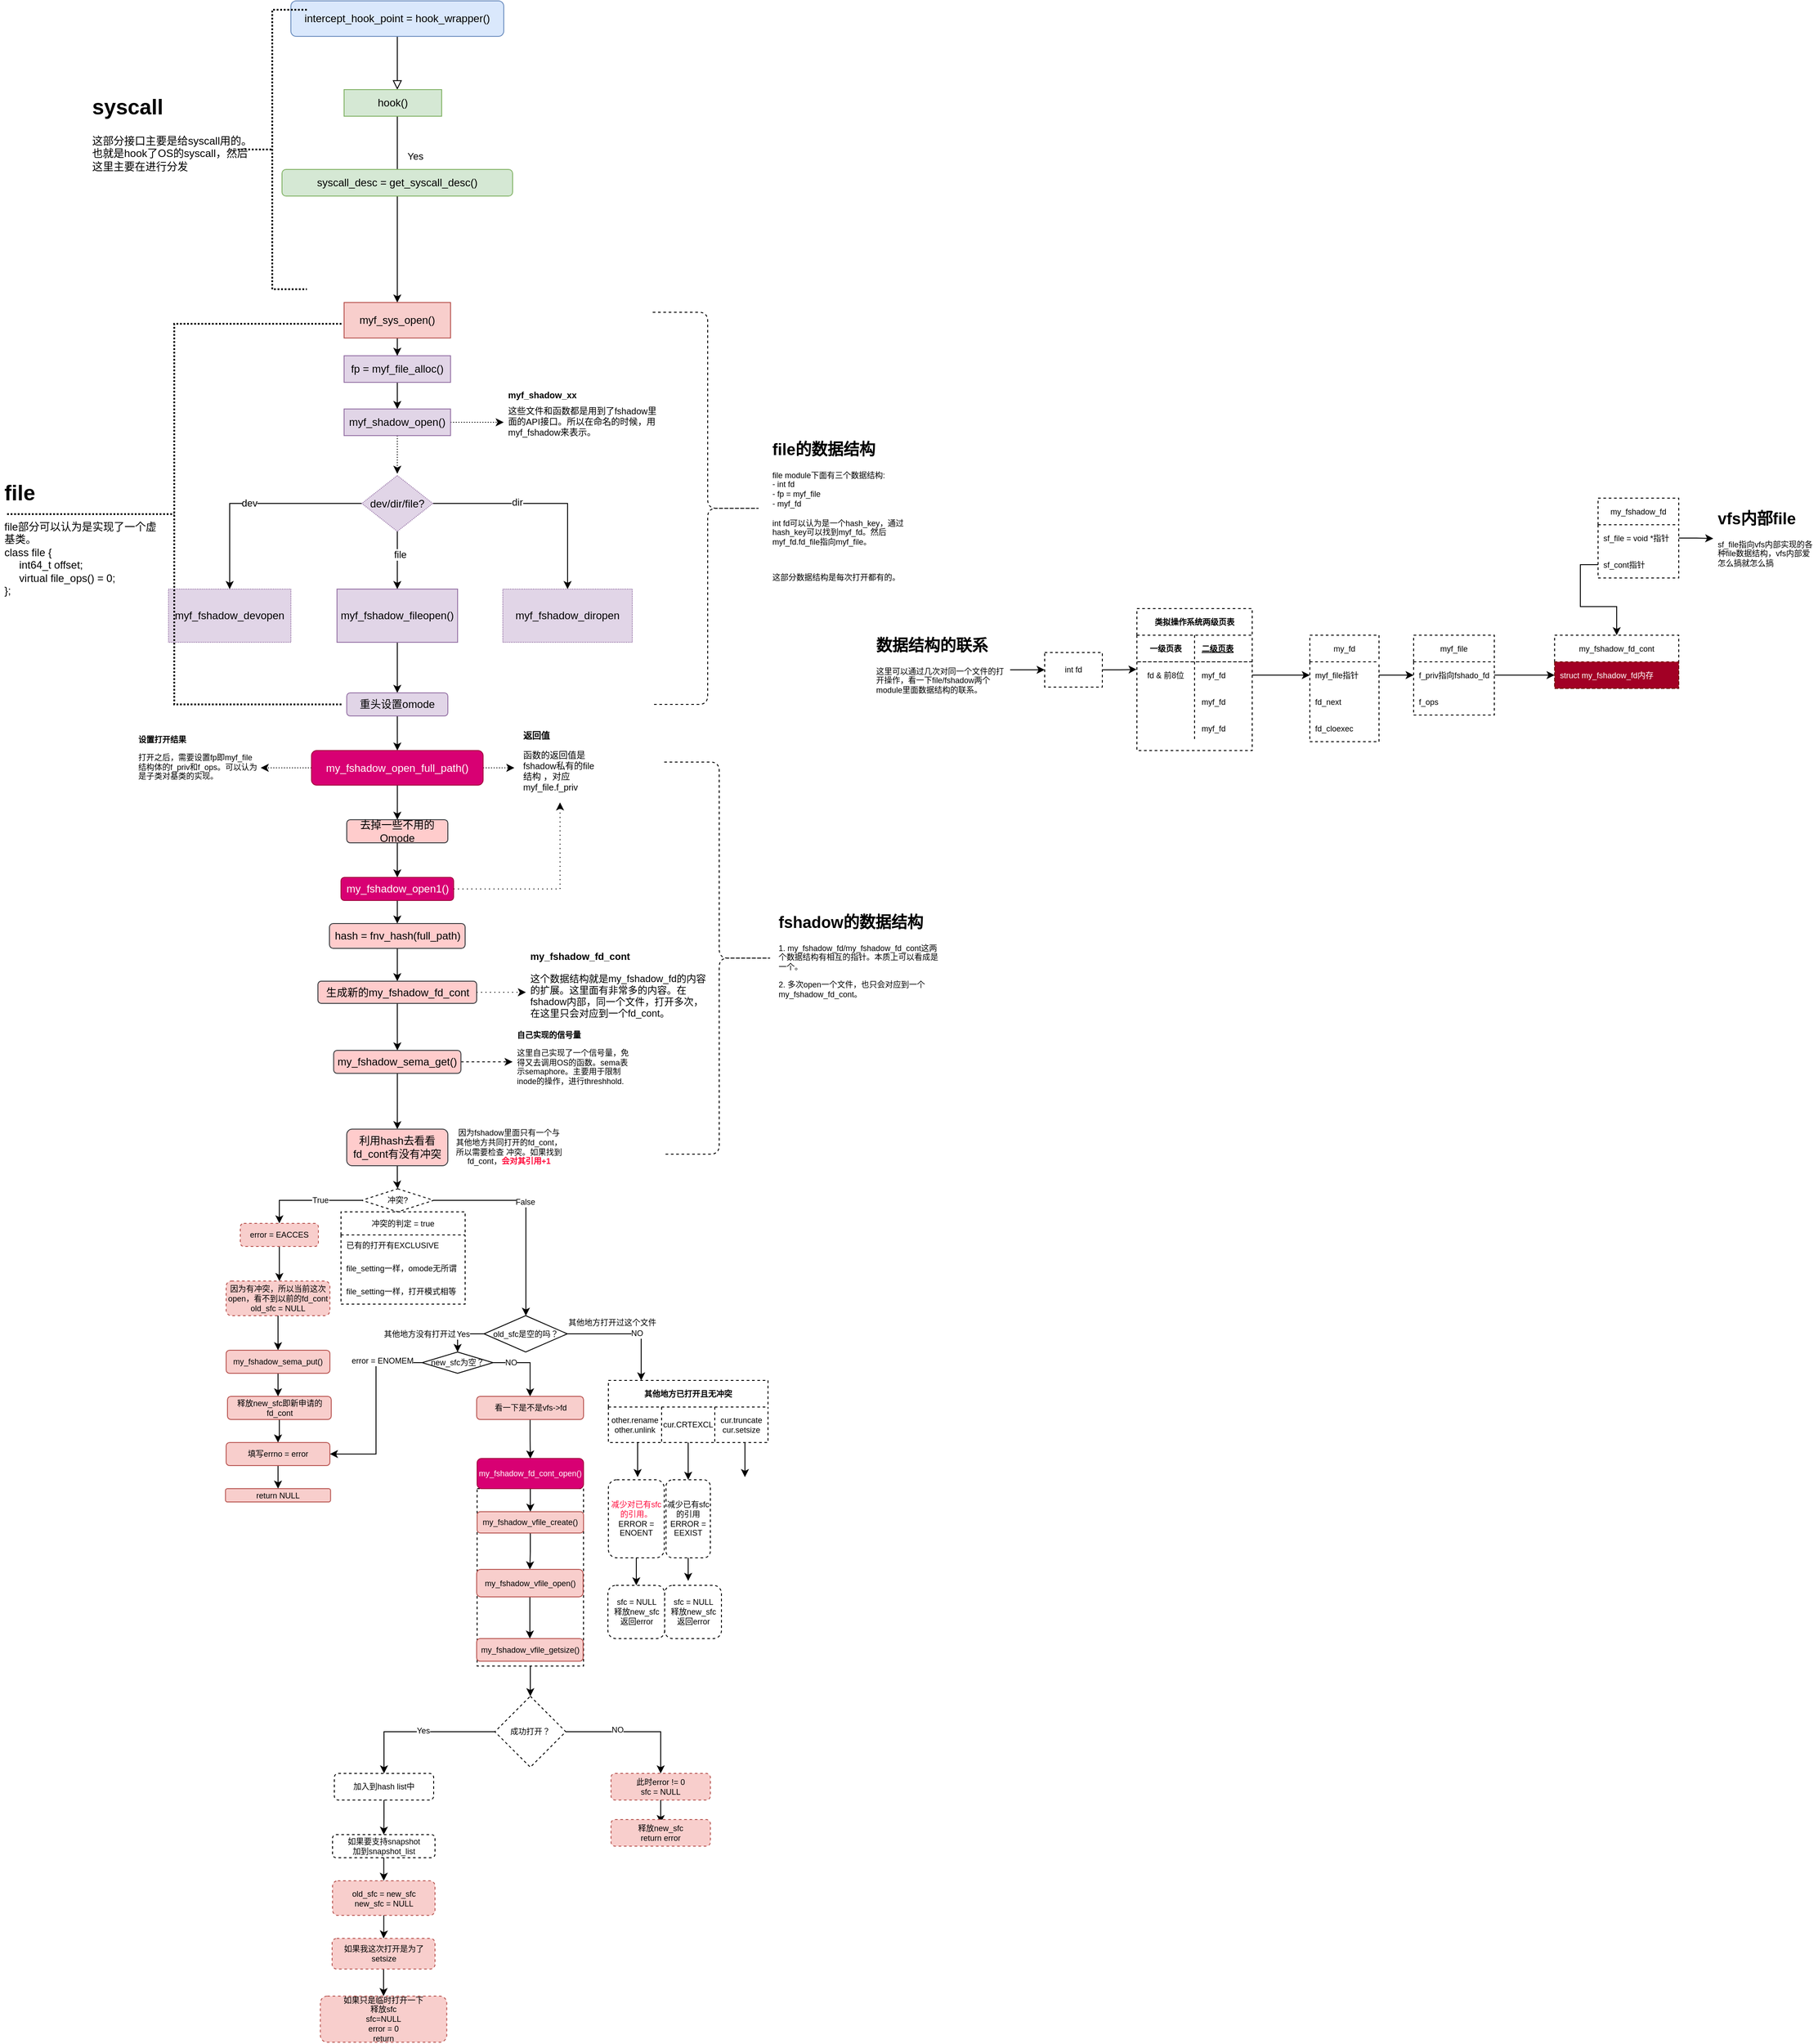 <mxfile version="15.8.7" type="github">
  <diagram id="C5RBs43oDa-KdzZeNtuy" name="Page-1">
    <mxGraphModel dx="974" dy="542" grid="1" gridSize="13" guides="1" tooltips="1" connect="1" arrows="1" fold="1" page="1" pageScale="1" pageWidth="3300" pageHeight="4681" math="0" shadow="0">
      <root>
        <mxCell id="WIyWlLk6GJQsqaUBKTNV-0" />
        <mxCell id="WIyWlLk6GJQsqaUBKTNV-1" parent="WIyWlLk6GJQsqaUBKTNV-0" />
        <mxCell id="S21cvZebMdiASYtHkf3q-179" value="" style="edgeStyle=orthogonalEdgeStyle;rounded=0;orthogonalLoop=1;jettySize=auto;html=1;fontSize=9;" edge="1" parent="WIyWlLk6GJQsqaUBKTNV-1" source="S21cvZebMdiASYtHkf3q-175" target="S21cvZebMdiASYtHkf3q-178">
          <mxGeometry relative="1" as="geometry" />
        </mxCell>
        <mxCell id="S21cvZebMdiASYtHkf3q-175" value="" style="rounded=0;whiteSpace=wrap;html=1;fontSize=9;dashed=1;" vertex="1" parent="WIyWlLk6GJQsqaUBKTNV-1">
          <mxGeometry x="1557" y="1729" width="120" height="200" as="geometry" />
        </mxCell>
        <mxCell id="WIyWlLk6GJQsqaUBKTNV-2" value="" style="rounded=0;html=1;jettySize=auto;orthogonalLoop=1;fontSize=11;endArrow=block;endFill=0;endSize=8;strokeWidth=1;shadow=0;labelBackgroundColor=none;edgeStyle=orthogonalEdgeStyle;" parent="WIyWlLk6GJQsqaUBKTNV-1" source="WIyWlLk6GJQsqaUBKTNV-3" edge="1">
          <mxGeometry relative="1" as="geometry">
            <mxPoint x="1467" y="152" as="targetPoint" />
          </mxGeometry>
        </mxCell>
        <mxCell id="WIyWlLk6GJQsqaUBKTNV-3" value="intercept_hook_point =&amp;nbsp;hook_wrapper()" style="rounded=1;whiteSpace=wrap;html=1;fontSize=12;glass=0;strokeWidth=1;shadow=0;fillColor=#dae8fc;strokeColor=#6c8ebf;" parent="WIyWlLk6GJQsqaUBKTNV-1" vertex="1">
          <mxGeometry x="1347" y="52" width="240" height="40" as="geometry" />
        </mxCell>
        <mxCell id="WIyWlLk6GJQsqaUBKTNV-4" value="Yes" style="rounded=0;html=1;jettySize=auto;orthogonalLoop=1;fontSize=11;endArrow=block;endFill=0;endSize=8;strokeWidth=1;shadow=0;labelBackgroundColor=none;edgeStyle=orthogonalEdgeStyle;" parent="WIyWlLk6GJQsqaUBKTNV-1" edge="1">
          <mxGeometry y="20" relative="1" as="geometry">
            <mxPoint as="offset" />
            <mxPoint x="1467" y="182" as="sourcePoint" />
            <mxPoint x="1467" y="272" as="targetPoint" />
          </mxGeometry>
        </mxCell>
        <mxCell id="S21cvZebMdiASYtHkf3q-1" style="edgeStyle=orthogonalEdgeStyle;rounded=0;orthogonalLoop=1;jettySize=auto;html=1;" edge="1" parent="WIyWlLk6GJQsqaUBKTNV-1" source="S21cvZebMdiASYtHkf3q-0">
          <mxGeometry relative="1" as="geometry">
            <mxPoint x="1467" y="392" as="targetPoint" />
          </mxGeometry>
        </mxCell>
        <mxCell id="S21cvZebMdiASYtHkf3q-0" value="syscall_desc = get_syscall_desc()" style="rounded=1;whiteSpace=wrap;html=1;fillColor=#d5e8d4;strokeColor=#82b366;" vertex="1" parent="WIyWlLk6GJQsqaUBKTNV-1">
          <mxGeometry x="1337" y="242" width="260" height="30" as="geometry" />
        </mxCell>
        <mxCell id="S21cvZebMdiASYtHkf3q-3" style="edgeStyle=orthogonalEdgeStyle;rounded=0;orthogonalLoop=1;jettySize=auto;html=1;" edge="1" parent="WIyWlLk6GJQsqaUBKTNV-1" source="S21cvZebMdiASYtHkf3q-2" target="S21cvZebMdiASYtHkf3q-4">
          <mxGeometry relative="1" as="geometry">
            <mxPoint x="1467" y="482" as="targetPoint" />
          </mxGeometry>
        </mxCell>
        <mxCell id="S21cvZebMdiASYtHkf3q-2" value="myf_sys_open()" style="rounded=0;whiteSpace=wrap;html=1;fillColor=#f8cecc;strokeColor=#b85450;" vertex="1" parent="WIyWlLk6GJQsqaUBKTNV-1">
          <mxGeometry x="1407" y="392" width="120" height="40" as="geometry" />
        </mxCell>
        <mxCell id="S21cvZebMdiASYtHkf3q-5" style="edgeStyle=orthogonalEdgeStyle;rounded=0;orthogonalLoop=1;jettySize=auto;html=1;" edge="1" parent="WIyWlLk6GJQsqaUBKTNV-1" source="S21cvZebMdiASYtHkf3q-4">
          <mxGeometry relative="1" as="geometry">
            <mxPoint x="1467" y="512" as="targetPoint" />
          </mxGeometry>
        </mxCell>
        <mxCell id="S21cvZebMdiASYtHkf3q-4" value="fp = myf_file_alloc()" style="rounded=0;whiteSpace=wrap;html=1;fillColor=#e1d5e7;strokeColor=#9673a6;" vertex="1" parent="WIyWlLk6GJQsqaUBKTNV-1">
          <mxGeometry x="1407" y="452" width="120" height="30" as="geometry" />
        </mxCell>
        <mxCell id="S21cvZebMdiASYtHkf3q-6" value="hook()" style="rounded=0;whiteSpace=wrap;html=1;fillColor=#d5e8d4;strokeColor=#82b366;" vertex="1" parent="WIyWlLk6GJQsqaUBKTNV-1">
          <mxGeometry x="1407" y="152" width="110" height="30" as="geometry" />
        </mxCell>
        <mxCell id="S21cvZebMdiASYtHkf3q-8" style="edgeStyle=orthogonalEdgeStyle;rounded=0;orthogonalLoop=1;jettySize=auto;html=1;dashed=1;dashPattern=1 2;" edge="1" parent="WIyWlLk6GJQsqaUBKTNV-1" source="S21cvZebMdiASYtHkf3q-7">
          <mxGeometry relative="1" as="geometry">
            <mxPoint x="1587" y="527" as="targetPoint" />
          </mxGeometry>
        </mxCell>
        <mxCell id="S21cvZebMdiASYtHkf3q-13" style="edgeStyle=orthogonalEdgeStyle;rounded=0;orthogonalLoop=1;jettySize=auto;html=1;dashed=1;dashPattern=1 2;" edge="1" parent="WIyWlLk6GJQsqaUBKTNV-1" source="S21cvZebMdiASYtHkf3q-7">
          <mxGeometry relative="1" as="geometry">
            <mxPoint x="1467" y="585" as="targetPoint" />
            <Array as="points">
              <mxPoint x="1467" y="585" />
              <mxPoint x="1467" y="585" />
            </Array>
          </mxGeometry>
        </mxCell>
        <mxCell id="S21cvZebMdiASYtHkf3q-7" value="myf_shadow_open()" style="rounded=0;whiteSpace=wrap;html=1;fillColor=#e1d5e7;strokeColor=#9673a6;" vertex="1" parent="WIyWlLk6GJQsqaUBKTNV-1">
          <mxGeometry x="1407" y="512" width="120" height="30" as="geometry" />
        </mxCell>
        <mxCell id="S21cvZebMdiASYtHkf3q-9" value="&lt;h1 style=&quot;font-size: 10px;&quot;&gt;myf_shadow_xx&lt;/h1&gt;&lt;div style=&quot;font-size: 10px;&quot;&gt;这些文件和函数都是用到了fshadow里面的API接口。所以在命名的时候，用myf_fshadow来表示。&lt;/div&gt;" style="text;html=1;strokeColor=none;fillColor=none;spacing=5;spacingTop=-20;whiteSpace=wrap;overflow=hidden;rounded=0;fontSize=10;" vertex="1" parent="WIyWlLk6GJQsqaUBKTNV-1">
          <mxGeometry x="1587" y="494" width="181" height="66" as="geometry" />
        </mxCell>
        <mxCell id="S21cvZebMdiASYtHkf3q-10" value="" style="strokeWidth=2;html=1;shape=mxgraph.flowchart.annotation_2;align=left;labelPosition=right;pointerEvents=1;dashed=1;dashPattern=1 1;" vertex="1" parent="WIyWlLk6GJQsqaUBKTNV-1">
          <mxGeometry x="1287" y="62" width="78" height="315" as="geometry" />
        </mxCell>
        <mxCell id="S21cvZebMdiASYtHkf3q-12" value="&lt;h1&gt;syscall&lt;/h1&gt;&lt;p&gt;这部分接口主要是给syscall用的。也就是hook了OS的syscall，然后这里主要在进行分发&lt;/p&gt;" style="text;html=1;strokeColor=none;fillColor=none;spacing=5;spacingTop=-20;whiteSpace=wrap;overflow=hidden;rounded=0;dashed=1;dashPattern=1 1;" vertex="1" parent="WIyWlLk6GJQsqaUBKTNV-1">
          <mxGeometry x="1118" y="152" width="190" height="120" as="geometry" />
        </mxCell>
        <mxCell id="S21cvZebMdiASYtHkf3q-16" value="myf_fshadow_devopen" style="whiteSpace=wrap;html=1;align=center;verticalAlign=middle;treeFolding=1;treeMoving=1;dashed=1;dashPattern=1 1;fillColor=#e1d5e7;strokeColor=#9673a6;" vertex="1" parent="WIyWlLk6GJQsqaUBKTNV-1">
          <mxGeometry x="1209" y="715" width="138" height="60" as="geometry" />
        </mxCell>
        <mxCell id="S21cvZebMdiASYtHkf3q-35" style="edgeStyle=orthogonalEdgeStyle;rounded=0;orthogonalLoop=1;jettySize=auto;html=1;" edge="1" parent="WIyWlLk6GJQsqaUBKTNV-1" source="S21cvZebMdiASYtHkf3q-17">
          <mxGeometry relative="1" as="geometry">
            <mxPoint x="1467" y="832" as="targetPoint" />
          </mxGeometry>
        </mxCell>
        <mxCell id="S21cvZebMdiASYtHkf3q-17" value="myf_fshadow_fileopen()" style="whiteSpace=wrap;html=1;align=center;verticalAlign=middle;treeFolding=1;treeMoving=1;fillColor=#e1d5e7;strokeColor=#9673a6;" vertex="1" parent="WIyWlLk6GJQsqaUBKTNV-1">
          <mxGeometry x="1399" y="715" width="136" height="60" as="geometry" />
        </mxCell>
        <mxCell id="S21cvZebMdiASYtHkf3q-18" value="myf_fshadow_diropen" style="whiteSpace=wrap;html=1;align=center;verticalAlign=middle;treeFolding=1;treeMoving=1;dashed=1;dashPattern=1 1;fillColor=#e1d5e7;strokeColor=#9673a6;" vertex="1" parent="WIyWlLk6GJQsqaUBKTNV-1">
          <mxGeometry x="1586" y="715" width="146" height="60" as="geometry" />
        </mxCell>
        <mxCell id="S21cvZebMdiASYtHkf3q-28" style="edgeStyle=orthogonalEdgeStyle;rounded=0;orthogonalLoop=1;jettySize=auto;html=1;" edge="1" parent="WIyWlLk6GJQsqaUBKTNV-1" source="S21cvZebMdiASYtHkf3q-25" target="S21cvZebMdiASYtHkf3q-17">
          <mxGeometry relative="1" as="geometry" />
        </mxCell>
        <mxCell id="S21cvZebMdiASYtHkf3q-34" value="file" style="edgeLabel;html=1;align=center;verticalAlign=middle;resizable=0;points=[];" vertex="1" connectable="0" parent="S21cvZebMdiASYtHkf3q-28">
          <mxGeometry x="-0.207" y="3" relative="1" as="geometry">
            <mxPoint as="offset" />
          </mxGeometry>
        </mxCell>
        <mxCell id="S21cvZebMdiASYtHkf3q-30" style="edgeStyle=orthogonalEdgeStyle;rounded=0;orthogonalLoop=1;jettySize=auto;html=1;entryX=0.5;entryY=0;entryDx=0;entryDy=0;" edge="1" parent="WIyWlLk6GJQsqaUBKTNV-1" source="S21cvZebMdiASYtHkf3q-25" target="S21cvZebMdiASYtHkf3q-18">
          <mxGeometry relative="1" as="geometry" />
        </mxCell>
        <mxCell id="S21cvZebMdiASYtHkf3q-33" value="dir" style="edgeLabel;html=1;align=center;verticalAlign=middle;resizable=0;points=[];" vertex="1" connectable="0" parent="S21cvZebMdiASYtHkf3q-30">
          <mxGeometry x="-0.235" y="3" relative="1" as="geometry">
            <mxPoint y="1" as="offset" />
          </mxGeometry>
        </mxCell>
        <mxCell id="S21cvZebMdiASYtHkf3q-31" style="edgeStyle=orthogonalEdgeStyle;rounded=0;orthogonalLoop=1;jettySize=auto;html=1;entryX=0.5;entryY=0;entryDx=0;entryDy=0;" edge="1" parent="WIyWlLk6GJQsqaUBKTNV-1" source="S21cvZebMdiASYtHkf3q-25" target="S21cvZebMdiASYtHkf3q-16">
          <mxGeometry relative="1" as="geometry" />
        </mxCell>
        <mxCell id="S21cvZebMdiASYtHkf3q-32" value="dev" style="edgeLabel;html=1;align=center;verticalAlign=middle;resizable=0;points=[];" vertex="1" connectable="0" parent="S21cvZebMdiASYtHkf3q-31">
          <mxGeometry x="0.035" y="-1" relative="1" as="geometry">
            <mxPoint as="offset" />
          </mxGeometry>
        </mxCell>
        <mxCell id="S21cvZebMdiASYtHkf3q-25" value="dev/dir/file?" style="rhombus;whiteSpace=wrap;html=1;dashed=1;dashPattern=1 1;fillColor=#e1d5e7;strokeColor=#9673a6;" vertex="1" parent="WIyWlLk6GJQsqaUBKTNV-1">
          <mxGeometry x="1427" y="587" width="80" height="63" as="geometry" />
        </mxCell>
        <mxCell id="S21cvZebMdiASYtHkf3q-37" style="edgeStyle=orthogonalEdgeStyle;rounded=0;orthogonalLoop=1;jettySize=auto;html=1;" edge="1" parent="WIyWlLk6GJQsqaUBKTNV-1" source="S21cvZebMdiASYtHkf3q-36" target="S21cvZebMdiASYtHkf3q-38">
          <mxGeometry relative="1" as="geometry">
            <mxPoint x="1464" y="897" as="targetPoint" />
          </mxGeometry>
        </mxCell>
        <mxCell id="S21cvZebMdiASYtHkf3q-36" value="重头设置omode" style="rounded=1;whiteSpace=wrap;html=1;fillColor=#e1d5e7;strokeColor=#9673a6;" vertex="1" parent="WIyWlLk6GJQsqaUBKTNV-1">
          <mxGeometry x="1410" y="832" width="114" height="26" as="geometry" />
        </mxCell>
        <mxCell id="S21cvZebMdiASYtHkf3q-41" style="edgeStyle=orthogonalEdgeStyle;rounded=0;orthogonalLoop=1;jettySize=auto;html=1;dashed=1;dashPattern=1 2;" edge="1" parent="WIyWlLk6GJQsqaUBKTNV-1" source="S21cvZebMdiASYtHkf3q-38">
          <mxGeometry relative="1" as="geometry">
            <mxPoint x="1313" y="916.5" as="targetPoint" />
          </mxGeometry>
        </mxCell>
        <mxCell id="S21cvZebMdiASYtHkf3q-43" style="edgeStyle=orthogonalEdgeStyle;rounded=0;orthogonalLoop=1;jettySize=auto;html=1;" edge="1" parent="WIyWlLk6GJQsqaUBKTNV-1" source="S21cvZebMdiASYtHkf3q-38" target="S21cvZebMdiASYtHkf3q-44">
          <mxGeometry relative="1" as="geometry">
            <mxPoint x="1467" y="975" as="targetPoint" />
          </mxGeometry>
        </mxCell>
        <mxCell id="S21cvZebMdiASYtHkf3q-56" style="edgeStyle=orthogonalEdgeStyle;rounded=0;orthogonalLoop=1;jettySize=auto;html=1;dashed=1;dashPattern=1 2;" edge="1" parent="WIyWlLk6GJQsqaUBKTNV-1" source="S21cvZebMdiASYtHkf3q-38">
          <mxGeometry relative="1" as="geometry">
            <mxPoint x="1599" y="916.5" as="targetPoint" />
          </mxGeometry>
        </mxCell>
        <mxCell id="S21cvZebMdiASYtHkf3q-38" value="my_fshadow_open_full_path()" style="rounded=1;whiteSpace=wrap;html=1;fillColor=#d80073;strokeColor=#A50040;fontColor=#ffffff;" vertex="1" parent="WIyWlLk6GJQsqaUBKTNV-1">
          <mxGeometry x="1370.25" y="897" width="193.5" height="39" as="geometry" />
        </mxCell>
        <mxCell id="S21cvZebMdiASYtHkf3q-39" value="" style="strokeWidth=2;html=1;shape=mxgraph.flowchart.annotation_2;align=left;labelPosition=right;pointerEvents=1;dashed=1;dashPattern=1 1;" vertex="1" parent="WIyWlLk6GJQsqaUBKTNV-1">
          <mxGeometry x="1027" y="416" width="377" height="429" as="geometry" />
        </mxCell>
        <mxCell id="S21cvZebMdiASYtHkf3q-40" value="&lt;h1&gt;file&lt;/h1&gt;&lt;div&gt;file部分可以认为是实现了一个虚基类。&lt;/div&gt;&lt;div&gt;class file {&lt;/div&gt;&lt;div&gt;&amp;nbsp; &amp;nbsp; &amp;nbsp;int64_t offset;&lt;/div&gt;&lt;div&gt;&amp;nbsp; &amp;nbsp; &amp;nbsp;virtual file_ops() = 0;&lt;br&gt;};&lt;/div&gt;" style="text;html=1;strokeColor=none;fillColor=none;spacing=5;spacingTop=-20;whiteSpace=wrap;overflow=hidden;rounded=0;dashed=1;dashPattern=1 1;" vertex="1" parent="WIyWlLk6GJQsqaUBKTNV-1">
          <mxGeometry x="1019" y="587" width="190" height="141" as="geometry" />
        </mxCell>
        <mxCell id="S21cvZebMdiASYtHkf3q-42" value="&lt;h1 style=&quot;font-size: 9px;&quot;&gt;设置打开结果&lt;/h1&gt;&lt;p style=&quot;font-size: 9px;&quot;&gt;打开之后，需要设置fp即myf_file结构体的f_priv和f_ops。可以认为是子类对基类的实现。&lt;/p&gt;" style="text;html=1;strokeColor=none;fillColor=none;spacing=5;spacingTop=-20;whiteSpace=wrap;overflow=hidden;rounded=0;dashed=1;dashPattern=1 1;fontSize=9;" vertex="1" parent="WIyWlLk6GJQsqaUBKTNV-1">
          <mxGeometry x="1170" y="884" width="143" height="65" as="geometry" />
        </mxCell>
        <mxCell id="S21cvZebMdiASYtHkf3q-45" style="edgeStyle=orthogonalEdgeStyle;rounded=0;orthogonalLoop=1;jettySize=auto;html=1;" edge="1" parent="WIyWlLk6GJQsqaUBKTNV-1" source="S21cvZebMdiASYtHkf3q-44" target="S21cvZebMdiASYtHkf3q-46">
          <mxGeometry relative="1" as="geometry">
            <mxPoint x="1467" y="1040" as="targetPoint" />
          </mxGeometry>
        </mxCell>
        <mxCell id="S21cvZebMdiASYtHkf3q-44" value="去掉一些不用的Omode" style="rounded=1;whiteSpace=wrap;html=1;fillColor=#ffcccc;strokeColor=#36393d;" vertex="1" parent="WIyWlLk6GJQsqaUBKTNV-1">
          <mxGeometry x="1410" y="975" width="114" height="26" as="geometry" />
        </mxCell>
        <mxCell id="S21cvZebMdiASYtHkf3q-51" value="" style="edgeStyle=orthogonalEdgeStyle;rounded=0;orthogonalLoop=1;jettySize=auto;html=1;" edge="1" parent="WIyWlLk6GJQsqaUBKTNV-1" source="S21cvZebMdiASYtHkf3q-46" target="S21cvZebMdiASYtHkf3q-50">
          <mxGeometry relative="1" as="geometry" />
        </mxCell>
        <mxCell id="S21cvZebMdiASYtHkf3q-58" style="edgeStyle=orthogonalEdgeStyle;rounded=0;orthogonalLoop=1;jettySize=auto;html=1;dashed=1;dashPattern=1 4;" edge="1" parent="WIyWlLk6GJQsqaUBKTNV-1" source="S21cvZebMdiASYtHkf3q-46" target="S21cvZebMdiASYtHkf3q-57">
          <mxGeometry relative="1" as="geometry" />
        </mxCell>
        <mxCell id="S21cvZebMdiASYtHkf3q-46" value="my_fshadow_open1()" style="rounded=1;whiteSpace=wrap;html=1;fillColor=#d80073;strokeColor=#A50040;fontColor=#ffffff;" vertex="1" parent="WIyWlLk6GJQsqaUBKTNV-1">
          <mxGeometry x="1403.5" y="1040" width="127" height="26" as="geometry" />
        </mxCell>
        <mxCell id="S21cvZebMdiASYtHkf3q-55" value="" style="edgeStyle=orthogonalEdgeStyle;rounded=0;orthogonalLoop=1;jettySize=auto;html=1;" edge="1" parent="WIyWlLk6GJQsqaUBKTNV-1" source="S21cvZebMdiASYtHkf3q-50" target="S21cvZebMdiASYtHkf3q-54">
          <mxGeometry relative="1" as="geometry" />
        </mxCell>
        <mxCell id="S21cvZebMdiASYtHkf3q-50" value="hash = fnv_hash(full_path)" style="whiteSpace=wrap;html=1;rounded=1;strokeColor=#36393d;fillColor=#ffcccc;" vertex="1" parent="WIyWlLk6GJQsqaUBKTNV-1">
          <mxGeometry x="1390.5" y="1092" width="153" height="28" as="geometry" />
        </mxCell>
        <mxCell id="S21cvZebMdiASYtHkf3q-60" style="edgeStyle=orthogonalEdgeStyle;rounded=0;orthogonalLoop=1;jettySize=auto;html=1;dashed=1;dashPattern=1 4;" edge="1" parent="WIyWlLk6GJQsqaUBKTNV-1" source="S21cvZebMdiASYtHkf3q-54" target="S21cvZebMdiASYtHkf3q-59">
          <mxGeometry relative="1" as="geometry" />
        </mxCell>
        <mxCell id="S21cvZebMdiASYtHkf3q-62" value="" style="edgeStyle=orthogonalEdgeStyle;rounded=0;orthogonalLoop=1;jettySize=auto;html=1;fontSize=10;" edge="1" parent="WIyWlLk6GJQsqaUBKTNV-1" source="S21cvZebMdiASYtHkf3q-54" target="S21cvZebMdiASYtHkf3q-61">
          <mxGeometry relative="1" as="geometry" />
        </mxCell>
        <mxCell id="S21cvZebMdiASYtHkf3q-54" value="生成新的my_fshadow_fd_cont" style="whiteSpace=wrap;html=1;rounded=1;strokeColor=#36393d;fillColor=#ffcccc;" vertex="1" parent="WIyWlLk6GJQsqaUBKTNV-1">
          <mxGeometry x="1377.5" y="1157" width="179" height="25" as="geometry" />
        </mxCell>
        <mxCell id="S21cvZebMdiASYtHkf3q-57" value="&lt;h1 style=&quot;font-size: 10px;&quot;&gt;返回值&amp;nbsp;&lt;/h1&gt;&lt;p style=&quot;font-size: 10px;&quot;&gt;&lt;span style=&quot;text-align: center; font-size: 10px;&quot;&gt;函数的返回值是fshadow私有的file结构 ，对应myf_file.f_priv&lt;/span&gt;&lt;br style=&quot;font-size: 10px;&quot;&gt;&lt;/p&gt;" style="text;html=1;strokeColor=none;fillColor=none;spacing=5;spacingTop=-20;whiteSpace=wrap;overflow=hidden;rounded=0;dashed=1;dashPattern=1 4;fontSize=10;" vertex="1" parent="WIyWlLk6GJQsqaUBKTNV-1">
          <mxGeometry x="1604" y="877.5" width="93" height="78" as="geometry" />
        </mxCell>
        <mxCell id="S21cvZebMdiASYtHkf3q-59" value="&lt;h1 style=&quot;font-size: 11px;&quot;&gt;my_fshadow_fd_cont&lt;/h1&gt;&lt;p style=&quot;font-size: 11px;&quot;&gt;这个数据结构就是my_fshadow_fd的内容的扩展。这里面有非常多的内容。在fshadow内部，同一个文件，打开多次，在这里只会对应到一个fd_cont。&lt;/p&gt;" style="text;html=1;strokeColor=none;fillColor=none;spacing=5;spacingTop=-20;whiteSpace=wrap;overflow=hidden;rounded=0;dashed=1;dashPattern=1 4;fontSize=11;" vertex="1" parent="WIyWlLk6GJQsqaUBKTNV-1">
          <mxGeometry x="1612" y="1126.25" width="210" height="86.5" as="geometry" />
        </mxCell>
        <mxCell id="S21cvZebMdiASYtHkf3q-63" style="edgeStyle=orthogonalEdgeStyle;rounded=0;orthogonalLoop=1;jettySize=auto;html=1;fontSize=10;dashed=1;" edge="1" parent="WIyWlLk6GJQsqaUBKTNV-1" source="S21cvZebMdiASYtHkf3q-61" target="S21cvZebMdiASYtHkf3q-64">
          <mxGeometry relative="1" as="geometry">
            <mxPoint x="1573" y="1234" as="targetPoint" />
          </mxGeometry>
        </mxCell>
        <mxCell id="S21cvZebMdiASYtHkf3q-66" value="" style="edgeStyle=orthogonalEdgeStyle;rounded=0;orthogonalLoop=1;jettySize=auto;html=1;fontSize=9;" edge="1" parent="WIyWlLk6GJQsqaUBKTNV-1" source="S21cvZebMdiASYtHkf3q-61" target="S21cvZebMdiASYtHkf3q-65">
          <mxGeometry relative="1" as="geometry" />
        </mxCell>
        <mxCell id="S21cvZebMdiASYtHkf3q-61" value="my_fshadow_sema_get()" style="whiteSpace=wrap;html=1;rounded=1;strokeColor=#36393d;fillColor=#ffcccc;" vertex="1" parent="WIyWlLk6GJQsqaUBKTNV-1">
          <mxGeometry x="1395.25" y="1235" width="143.5" height="25.87" as="geometry" />
        </mxCell>
        <mxCell id="S21cvZebMdiASYtHkf3q-64" value="&lt;h1 style=&quot;font-size: 9px&quot;&gt;自己实现的信号量&lt;/h1&gt;&lt;p style=&quot;font-size: 9px&quot;&gt;这里自己实现了一个信号量，免得又去调用OS的函数。sema表示semaphore。主要用于限制inode的操作，进行threshhold.&lt;/p&gt;" style="text;html=1;strokeColor=none;fillColor=none;spacing=5;spacingTop=-20;whiteSpace=wrap;overflow=hidden;rounded=0;fontSize=9;" vertex="1" parent="WIyWlLk6GJQsqaUBKTNV-1">
          <mxGeometry x="1597" y="1217.31" width="141" height="61.25" as="geometry" />
        </mxCell>
        <mxCell id="S21cvZebMdiASYtHkf3q-125" style="edgeStyle=orthogonalEdgeStyle;rounded=0;orthogonalLoop=1;jettySize=auto;html=1;fontSize=9;" edge="1" parent="WIyWlLk6GJQsqaUBKTNV-1" source="S21cvZebMdiASYtHkf3q-65" target="S21cvZebMdiASYtHkf3q-126">
          <mxGeometry relative="1" as="geometry">
            <mxPoint x="1467" y="1417.0" as="targetPoint" />
          </mxGeometry>
        </mxCell>
        <mxCell id="S21cvZebMdiASYtHkf3q-65" value="利用hash去看看fd_cont有没有冲突" style="whiteSpace=wrap;html=1;rounded=1;strokeColor=#36393d;fillColor=#ffcccc;" vertex="1" parent="WIyWlLk6GJQsqaUBKTNV-1">
          <mxGeometry x="1410" y="1323.8" width="114" height="41.2" as="geometry" />
        </mxCell>
        <mxCell id="S21cvZebMdiASYtHkf3q-68" value="" style="shape=curlyBracket;whiteSpace=wrap;html=1;rounded=1;flipH=1;fontSize=9;dashed=1;" vertex="1" parent="WIyWlLk6GJQsqaUBKTNV-1">
          <mxGeometry x="1755" y="403" width="124" height="442" as="geometry" />
        </mxCell>
        <mxCell id="S21cvZebMdiASYtHkf3q-69" value="&lt;h1&gt;file的数据结构&lt;/h1&gt;&lt;p&gt;file module下面有三个数据结构:&lt;br&gt;- int fd&lt;br&gt;- fp = myf_file&lt;br&gt;- myf_fd&lt;br&gt;&lt;br&gt;int fd可以认为是一个hash_key，通过hash_key可以找到myf_fd。然后myf_fd.fd_file指向myf_file。&lt;/p&gt;&lt;p&gt;&lt;br&gt;&lt;/p&gt;&lt;p&gt;这部分数据结构是每次打开都有的。&lt;/p&gt;" style="text;html=1;strokeColor=none;fillColor=none;spacing=5;spacingTop=-20;whiteSpace=wrap;overflow=hidden;rounded=0;fontSize=9;" vertex="1" parent="WIyWlLk6GJQsqaUBKTNV-1">
          <mxGeometry x="1885" y="546" width="182" height="169" as="geometry" />
        </mxCell>
        <mxCell id="S21cvZebMdiASYtHkf3q-70" value="" style="shape=curlyBracket;whiteSpace=wrap;html=1;rounded=1;flipH=1;fontSize=9;dashed=1;" vertex="1" parent="WIyWlLk6GJQsqaUBKTNV-1">
          <mxGeometry x="1768" y="910" width="124" height="442" as="geometry" />
        </mxCell>
        <mxCell id="S21cvZebMdiASYtHkf3q-71" value="&lt;h1&gt;fshadow的数据结构&lt;/h1&gt;&lt;p&gt;1. my_fshadow_fd/my_fshadow_fd_cont这两个数据结构有相互的指针。本质上可以看成是一个。&lt;/p&gt;&lt;p&gt;2. 多次open一个文件，也只会对应到一个my_fshadow_fd_cont。&lt;/p&gt;&lt;p&gt;&lt;br&gt;&lt;/p&gt;" style="text;html=1;strokeColor=none;fillColor=none;spacing=5;spacingTop=-20;whiteSpace=wrap;overflow=hidden;rounded=0;dashed=1;fontSize=9;" vertex="1" parent="WIyWlLk6GJQsqaUBKTNV-1">
          <mxGeometry x="1892" y="1079" width="190" height="120" as="geometry" />
        </mxCell>
        <mxCell id="S21cvZebMdiASYtHkf3q-77" style="edgeStyle=orthogonalEdgeStyle;rounded=0;orthogonalLoop=1;jettySize=auto;html=1;entryX=0;entryY=0.5;entryDx=0;entryDy=0;fontSize=9;" edge="1" parent="WIyWlLk6GJQsqaUBKTNV-1" source="S21cvZebMdiASYtHkf3q-72" target="S21cvZebMdiASYtHkf3q-76">
          <mxGeometry relative="1" as="geometry" />
        </mxCell>
        <mxCell id="S21cvZebMdiASYtHkf3q-72" value="&lt;h1&gt;数据结构的联系&lt;/h1&gt;&lt;p&gt;这里可以通过几次对同一个文件的打开操作，看一下file/fshadow两个module里面数据结构的联系。&lt;/p&gt;" style="text;html=1;strokeColor=none;fillColor=none;spacing=5;spacingTop=-20;whiteSpace=wrap;overflow=hidden;rounded=0;dashed=1;fontSize=9;" vertex="1" parent="WIyWlLk6GJQsqaUBKTNV-1">
          <mxGeometry x="2002" y="767" width="156" height="78" as="geometry" />
        </mxCell>
        <mxCell id="S21cvZebMdiASYtHkf3q-91" style="edgeStyle=orthogonalEdgeStyle;rounded=0;orthogonalLoop=1;jettySize=auto;html=1;entryX=-0.003;entryY=0.286;entryDx=0;entryDy=0;entryPerimeter=0;fontSize=9;" edge="1" parent="WIyWlLk6GJQsqaUBKTNV-1" source="S21cvZebMdiASYtHkf3q-76" target="S21cvZebMdiASYtHkf3q-82">
          <mxGeometry relative="1" as="geometry" />
        </mxCell>
        <mxCell id="S21cvZebMdiASYtHkf3q-76" value="int fd" style="rounded=0;whiteSpace=wrap;html=1;dashed=1;fontSize=9;" vertex="1" parent="WIyWlLk6GJQsqaUBKTNV-1">
          <mxGeometry x="2197" y="786.5" width="65" height="39" as="geometry" />
        </mxCell>
        <mxCell id="S21cvZebMdiASYtHkf3q-78" value="类拟操作系统两级页表" style="shape=table;startSize=30;container=1;collapsible=1;childLayout=tableLayout;fixedRows=1;rowLines=0;fontStyle=1;align=center;resizeLast=1;dashed=1;fontSize=9;" vertex="1" parent="WIyWlLk6GJQsqaUBKTNV-1">
          <mxGeometry x="2301" y="737" width="130" height="160" as="geometry" />
        </mxCell>
        <mxCell id="S21cvZebMdiASYtHkf3q-79" value="" style="shape=partialRectangle;collapsible=0;dropTarget=0;pointerEvents=0;fillColor=none;top=0;left=0;bottom=1;right=0;points=[[0,0.5],[1,0.5]];portConstraint=eastwest;dashed=1;fontSize=9;" vertex="1" parent="S21cvZebMdiASYtHkf3q-78">
          <mxGeometry y="30" width="130" height="30" as="geometry" />
        </mxCell>
        <mxCell id="S21cvZebMdiASYtHkf3q-80" value="一级页表" style="shape=partialRectangle;connectable=0;fillColor=none;top=0;left=0;bottom=0;right=0;fontStyle=1;overflow=hidden;dashed=1;fontSize=9;" vertex="1" parent="S21cvZebMdiASYtHkf3q-79">
          <mxGeometry width="65" height="30" as="geometry">
            <mxRectangle width="65" height="30" as="alternateBounds" />
          </mxGeometry>
        </mxCell>
        <mxCell id="S21cvZebMdiASYtHkf3q-81" value="二级页表" style="shape=partialRectangle;connectable=0;fillColor=none;top=0;left=0;bottom=0;right=0;align=left;spacingLeft=6;fontStyle=5;overflow=hidden;dashed=1;fontSize=9;" vertex="1" parent="S21cvZebMdiASYtHkf3q-79">
          <mxGeometry x="65" width="65" height="30" as="geometry">
            <mxRectangle width="65" height="30" as="alternateBounds" />
          </mxGeometry>
        </mxCell>
        <mxCell id="S21cvZebMdiASYtHkf3q-82" value="" style="shape=partialRectangle;collapsible=0;dropTarget=0;pointerEvents=0;fillColor=none;top=0;left=0;bottom=0;right=0;points=[[0,0.5],[1,0.5]];portConstraint=eastwest;dashed=1;fontSize=9;" vertex="1" parent="S21cvZebMdiASYtHkf3q-78">
          <mxGeometry y="60" width="130" height="30" as="geometry" />
        </mxCell>
        <mxCell id="S21cvZebMdiASYtHkf3q-83" value="fd &amp; 前8位" style="shape=partialRectangle;connectable=0;fillColor=none;top=0;left=0;bottom=0;right=0;editable=1;overflow=hidden;dashed=1;fontSize=9;" vertex="1" parent="S21cvZebMdiASYtHkf3q-82">
          <mxGeometry width="65" height="30" as="geometry">
            <mxRectangle width="65" height="30" as="alternateBounds" />
          </mxGeometry>
        </mxCell>
        <mxCell id="S21cvZebMdiASYtHkf3q-84" value="myf_fd" style="shape=partialRectangle;connectable=0;fillColor=none;top=0;left=0;bottom=0;right=0;align=left;spacingLeft=6;overflow=hidden;dashed=1;fontSize=9;" vertex="1" parent="S21cvZebMdiASYtHkf3q-82">
          <mxGeometry x="65" width="65" height="30" as="geometry">
            <mxRectangle width="65" height="30" as="alternateBounds" />
          </mxGeometry>
        </mxCell>
        <mxCell id="S21cvZebMdiASYtHkf3q-85" value="" style="shape=partialRectangle;collapsible=0;dropTarget=0;pointerEvents=0;fillColor=none;top=0;left=0;bottom=0;right=0;points=[[0,0.5],[1,0.5]];portConstraint=eastwest;dashed=1;fontSize=9;" vertex="1" parent="S21cvZebMdiASYtHkf3q-78">
          <mxGeometry y="90" width="130" height="30" as="geometry" />
        </mxCell>
        <mxCell id="S21cvZebMdiASYtHkf3q-86" value="" style="shape=partialRectangle;connectable=0;fillColor=none;top=0;left=0;bottom=0;right=0;editable=1;overflow=hidden;dashed=1;fontSize=9;" vertex="1" parent="S21cvZebMdiASYtHkf3q-85">
          <mxGeometry width="65" height="30" as="geometry">
            <mxRectangle width="65" height="30" as="alternateBounds" />
          </mxGeometry>
        </mxCell>
        <mxCell id="S21cvZebMdiASYtHkf3q-87" value="myf_fd" style="shape=partialRectangle;connectable=0;fillColor=none;top=0;left=0;bottom=0;right=0;align=left;spacingLeft=6;overflow=hidden;dashed=1;fontSize=9;" vertex="1" parent="S21cvZebMdiASYtHkf3q-85">
          <mxGeometry x="65" width="65" height="30" as="geometry">
            <mxRectangle width="65" height="30" as="alternateBounds" />
          </mxGeometry>
        </mxCell>
        <mxCell id="S21cvZebMdiASYtHkf3q-88" value="" style="shape=partialRectangle;collapsible=0;dropTarget=0;pointerEvents=0;fillColor=none;top=0;left=0;bottom=0;right=0;points=[[0,0.5],[1,0.5]];portConstraint=eastwest;dashed=1;fontSize=9;" vertex="1" parent="S21cvZebMdiASYtHkf3q-78">
          <mxGeometry y="120" width="130" height="30" as="geometry" />
        </mxCell>
        <mxCell id="S21cvZebMdiASYtHkf3q-89" value="" style="shape=partialRectangle;connectable=0;fillColor=none;top=0;left=0;bottom=0;right=0;editable=1;overflow=hidden;dashed=1;fontSize=9;" vertex="1" parent="S21cvZebMdiASYtHkf3q-88">
          <mxGeometry width="65" height="30" as="geometry">
            <mxRectangle width="65" height="30" as="alternateBounds" />
          </mxGeometry>
        </mxCell>
        <mxCell id="S21cvZebMdiASYtHkf3q-90" value="myf_fd" style="shape=partialRectangle;connectable=0;fillColor=none;top=0;left=0;bottom=0;right=0;align=left;spacingLeft=6;overflow=hidden;dashed=1;fontSize=9;" vertex="1" parent="S21cvZebMdiASYtHkf3q-88">
          <mxGeometry x="65" width="65" height="30" as="geometry">
            <mxRectangle width="65" height="30" as="alternateBounds" />
          </mxGeometry>
        </mxCell>
        <mxCell id="S21cvZebMdiASYtHkf3q-92" style="edgeStyle=orthogonalEdgeStyle;rounded=0;orthogonalLoop=1;jettySize=auto;html=1;fontSize=9;" edge="1" parent="WIyWlLk6GJQsqaUBKTNV-1" source="S21cvZebMdiASYtHkf3q-82">
          <mxGeometry relative="1" as="geometry">
            <mxPoint x="2496" y="812" as="targetPoint" />
            <Array as="points">
              <mxPoint x="2470" y="812" />
              <mxPoint x="2470" y="812" />
            </Array>
          </mxGeometry>
        </mxCell>
        <mxCell id="S21cvZebMdiASYtHkf3q-98" value="my_fd" style="swimlane;fontStyle=0;childLayout=stackLayout;horizontal=1;startSize=30;horizontalStack=0;resizeParent=1;resizeParentMax=0;resizeLast=0;collapsible=1;marginBottom=0;dashed=1;fontSize=9;" vertex="1" parent="WIyWlLk6GJQsqaUBKTNV-1">
          <mxGeometry x="2496" y="767" width="78" height="120" as="geometry" />
        </mxCell>
        <mxCell id="S21cvZebMdiASYtHkf3q-99" value="myf_file指针" style="text;strokeColor=none;fillColor=none;align=left;verticalAlign=middle;spacingLeft=4;spacingRight=4;overflow=hidden;points=[[0,0.5],[1,0.5]];portConstraint=eastwest;rotatable=0;dashed=1;fontSize=9;" vertex="1" parent="S21cvZebMdiASYtHkf3q-98">
          <mxGeometry y="30" width="78" height="30" as="geometry" />
        </mxCell>
        <mxCell id="S21cvZebMdiASYtHkf3q-100" value="fd_next" style="text;strokeColor=none;fillColor=none;align=left;verticalAlign=middle;spacingLeft=4;spacingRight=4;overflow=hidden;points=[[0,0.5],[1,0.5]];portConstraint=eastwest;rotatable=0;dashed=1;fontSize=9;" vertex="1" parent="S21cvZebMdiASYtHkf3q-98">
          <mxGeometry y="60" width="78" height="30" as="geometry" />
        </mxCell>
        <mxCell id="S21cvZebMdiASYtHkf3q-101" value="fd_cloexec" style="text;strokeColor=none;fillColor=none;align=left;verticalAlign=middle;spacingLeft=4;spacingRight=4;overflow=hidden;points=[[0,0.5],[1,0.5]];portConstraint=eastwest;rotatable=0;dashed=1;fontSize=9;" vertex="1" parent="S21cvZebMdiASYtHkf3q-98">
          <mxGeometry y="90" width="78" height="30" as="geometry" />
        </mxCell>
        <mxCell id="S21cvZebMdiASYtHkf3q-102" style="edgeStyle=orthogonalEdgeStyle;rounded=0;orthogonalLoop=1;jettySize=auto;html=1;exitX=1;exitY=0.5;exitDx=0;exitDy=0;fontSize=9;" edge="1" parent="WIyWlLk6GJQsqaUBKTNV-1" source="S21cvZebMdiASYtHkf3q-99" target="S21cvZebMdiASYtHkf3q-103">
          <mxGeometry relative="1" as="geometry">
            <mxPoint x="2613" y="811.793" as="targetPoint" />
          </mxGeometry>
        </mxCell>
        <mxCell id="S21cvZebMdiASYtHkf3q-103" value="myf_file" style="swimlane;fontStyle=0;childLayout=stackLayout;horizontal=1;startSize=30;horizontalStack=0;resizeParent=1;resizeParentMax=0;resizeLast=0;collapsible=1;marginBottom=0;dashed=1;fontSize=9;" vertex="1" parent="WIyWlLk6GJQsqaUBKTNV-1">
          <mxGeometry x="2613" y="767" width="91" height="90" as="geometry" />
        </mxCell>
        <mxCell id="S21cvZebMdiASYtHkf3q-104" value="f_priv指向fshado_fd" style="text;strokeColor=none;fillColor=none;align=left;verticalAlign=middle;spacingLeft=4;spacingRight=4;overflow=hidden;points=[[0,0.5],[1,0.5]];portConstraint=eastwest;rotatable=0;dashed=1;fontSize=9;" vertex="1" parent="S21cvZebMdiASYtHkf3q-103">
          <mxGeometry y="30" width="91" height="30" as="geometry" />
        </mxCell>
        <mxCell id="S21cvZebMdiASYtHkf3q-105" value="f_ops" style="text;strokeColor=none;fillColor=none;align=left;verticalAlign=middle;spacingLeft=4;spacingRight=4;overflow=hidden;points=[[0,0.5],[1,0.5]];portConstraint=eastwest;rotatable=0;dashed=1;fontSize=9;" vertex="1" parent="S21cvZebMdiASYtHkf3q-103">
          <mxGeometry y="60" width="91" height="30" as="geometry" />
        </mxCell>
        <mxCell id="S21cvZebMdiASYtHkf3q-108" style="edgeStyle=orthogonalEdgeStyle;rounded=0;orthogonalLoop=1;jettySize=auto;html=1;fontSize=9;entryX=0;entryY=0.75;entryDx=0;entryDy=0;" edge="1" parent="WIyWlLk6GJQsqaUBKTNV-1" source="S21cvZebMdiASYtHkf3q-104" target="S21cvZebMdiASYtHkf3q-116">
          <mxGeometry relative="1" as="geometry">
            <mxPoint x="2717" y="812" as="targetPoint" />
          </mxGeometry>
        </mxCell>
        <mxCell id="S21cvZebMdiASYtHkf3q-109" value="my_fshadow_fd" style="swimlane;fontStyle=0;childLayout=stackLayout;horizontal=1;startSize=30;horizontalStack=0;resizeParent=1;resizeParentMax=0;resizeLast=0;collapsible=1;marginBottom=0;dashed=1;fontSize=9;" vertex="1" parent="WIyWlLk6GJQsqaUBKTNV-1">
          <mxGeometry x="2821" y="612.5" width="91" height="90" as="geometry" />
        </mxCell>
        <mxCell id="S21cvZebMdiASYtHkf3q-111" value="sf_file = void *指针" style="text;strokeColor=none;fillColor=none;align=left;verticalAlign=middle;spacingLeft=4;spacingRight=4;overflow=hidden;points=[[0,0.5],[1,0.5]];portConstraint=eastwest;rotatable=0;dashed=1;fontSize=9;" vertex="1" parent="S21cvZebMdiASYtHkf3q-109">
          <mxGeometry y="30" width="91" height="30" as="geometry" />
        </mxCell>
        <mxCell id="S21cvZebMdiASYtHkf3q-112" value="sf_cont指针" style="text;strokeColor=none;fillColor=none;align=left;verticalAlign=middle;spacingLeft=4;spacingRight=4;overflow=hidden;points=[[0,0.5],[1,0.5]];portConstraint=eastwest;rotatable=0;dashed=1;fontSize=9;" vertex="1" parent="S21cvZebMdiASYtHkf3q-109">
          <mxGeometry y="60" width="91" height="30" as="geometry" />
        </mxCell>
        <mxCell id="S21cvZebMdiASYtHkf3q-114" value="&lt;h1&gt;vfs内部file&lt;/h1&gt;&lt;p&gt;sf_file指向vfs内部实现的各种file数据结构，vfs内部爱怎么搞就怎么搞&lt;/p&gt;" style="text;html=1;strokeColor=none;fillColor=none;spacing=5;spacingTop=-20;whiteSpace=wrap;overflow=hidden;rounded=0;dashed=1;fontSize=9;" vertex="1" parent="WIyWlLk6GJQsqaUBKTNV-1">
          <mxGeometry x="2951" y="624" width="117" height="91" as="geometry" />
        </mxCell>
        <mxCell id="S21cvZebMdiASYtHkf3q-116" value="my_fshadow_fd_cont" style="swimlane;fontStyle=0;childLayout=stackLayout;horizontal=1;startSize=30;horizontalStack=0;resizeParent=1;resizeParentMax=0;resizeLast=0;collapsible=1;marginBottom=0;dashed=1;fontSize=9;" vertex="1" parent="WIyWlLk6GJQsqaUBKTNV-1">
          <mxGeometry x="2772" y="767" width="140" height="60" as="geometry" />
        </mxCell>
        <mxCell id="S21cvZebMdiASYtHkf3q-117" value="struct my_fshadow_fd内存" style="text;strokeColor=#6F0000;fillColor=#a20025;align=left;verticalAlign=middle;spacingLeft=4;spacingRight=4;overflow=hidden;points=[[0,0.5],[1,0.5]];portConstraint=eastwest;rotatable=0;dashed=1;fontSize=9;fontColor=#ffffff;" vertex="1" parent="S21cvZebMdiASYtHkf3q-116">
          <mxGeometry y="30" width="140" height="30" as="geometry" />
        </mxCell>
        <mxCell id="S21cvZebMdiASYtHkf3q-122" style="edgeStyle=orthogonalEdgeStyle;rounded=0;orthogonalLoop=1;jettySize=auto;html=1;entryX=-0.001;entryY=0.374;entryDx=0;entryDy=0;entryPerimeter=0;fontSize=9;" edge="1" parent="WIyWlLk6GJQsqaUBKTNV-1" source="S21cvZebMdiASYtHkf3q-111" target="S21cvZebMdiASYtHkf3q-114">
          <mxGeometry relative="1" as="geometry" />
        </mxCell>
        <mxCell id="S21cvZebMdiASYtHkf3q-123" style="edgeStyle=orthogonalEdgeStyle;rounded=0;orthogonalLoop=1;jettySize=auto;html=1;fontSize=9;" edge="1" parent="WIyWlLk6GJQsqaUBKTNV-1" source="S21cvZebMdiASYtHkf3q-112" target="S21cvZebMdiASYtHkf3q-116">
          <mxGeometry relative="1" as="geometry" />
        </mxCell>
        <mxCell id="S21cvZebMdiASYtHkf3q-124" value="因为fshadow里面只有一个与其他地方共同打开的fd_cont，所以需要检查 冲突。如果找到fd_cont，&lt;font color=&quot;#ff0a3b&quot;&gt;&lt;b&gt;会对其引用+1&lt;/b&gt;&lt;/font&gt;" style="text;html=1;strokeColor=none;fillColor=none;align=center;verticalAlign=middle;whiteSpace=wrap;rounded=0;dashed=1;fontSize=9;" vertex="1" parent="WIyWlLk6GJQsqaUBKTNV-1">
          <mxGeometry x="1530.5" y="1320.1" width="124" height="48.6" as="geometry" />
        </mxCell>
        <mxCell id="S21cvZebMdiASYtHkf3q-127" style="edgeStyle=orthogonalEdgeStyle;rounded=0;orthogonalLoop=1;jettySize=auto;html=1;exitX=1;exitY=0.5;exitDx=0;exitDy=0;fontSize=9;" edge="1" parent="WIyWlLk6GJQsqaUBKTNV-1" source="S21cvZebMdiASYtHkf3q-126" target="S21cvZebMdiASYtHkf3q-151">
          <mxGeometry relative="1" as="geometry">
            <mxPoint x="1612" y="1456" as="targetPoint" />
            <Array as="points">
              <mxPoint x="1612" y="1404" />
              <mxPoint x="1612" y="1456" />
            </Array>
          </mxGeometry>
        </mxCell>
        <mxCell id="S21cvZebMdiASYtHkf3q-135" value="False" style="edgeLabel;html=1;align=center;verticalAlign=middle;resizable=0;points=[];fontSize=9;" vertex="1" connectable="0" parent="S21cvZebMdiASYtHkf3q-127">
          <mxGeometry x="-0.119" y="-2" relative="1" as="geometry">
            <mxPoint as="offset" />
          </mxGeometry>
        </mxCell>
        <mxCell id="S21cvZebMdiASYtHkf3q-128" style="edgeStyle=orthogonalEdgeStyle;rounded=0;orthogonalLoop=1;jettySize=auto;html=1;exitX=0;exitY=0.5;exitDx=0;exitDy=0;fontSize=9;" edge="1" parent="WIyWlLk6GJQsqaUBKTNV-1" source="S21cvZebMdiASYtHkf3q-126" target="S21cvZebMdiASYtHkf3q-136">
          <mxGeometry relative="1" as="geometry">
            <mxPoint x="1378" y="1443" as="targetPoint" />
          </mxGeometry>
        </mxCell>
        <mxCell id="S21cvZebMdiASYtHkf3q-134" value="True" style="edgeLabel;html=1;align=center;verticalAlign=middle;resizable=0;points=[];fontSize=9;" vertex="1" connectable="0" parent="S21cvZebMdiASYtHkf3q-128">
          <mxGeometry x="-0.209" relative="1" as="geometry">
            <mxPoint as="offset" />
          </mxGeometry>
        </mxCell>
        <mxCell id="S21cvZebMdiASYtHkf3q-126" value="冲突?" style="rhombus;whiteSpace=wrap;html=1;dashed=1;fontSize=9;" vertex="1" parent="WIyWlLk6GJQsqaUBKTNV-1">
          <mxGeometry x="1427" y="1391" width="81" height="26" as="geometry" />
        </mxCell>
        <mxCell id="S21cvZebMdiASYtHkf3q-130" value="冲突的判定 = true" style="swimlane;fontStyle=0;childLayout=stackLayout;horizontal=1;startSize=26;fillColor=none;horizontalStack=0;resizeParent=1;resizeParentMax=0;resizeLast=0;collapsible=1;marginBottom=0;dashed=1;fontSize=9;" vertex="1" parent="WIyWlLk6GJQsqaUBKTNV-1">
          <mxGeometry x="1403.5" y="1417" width="140" height="104" as="geometry" />
        </mxCell>
        <mxCell id="S21cvZebMdiASYtHkf3q-131" value="已有的打开有EXCLUSIVE" style="text;strokeColor=none;fillColor=none;align=left;verticalAlign=top;spacingLeft=4;spacingRight=4;overflow=hidden;rotatable=0;points=[[0,0.5],[1,0.5]];portConstraint=eastwest;dashed=1;fontSize=9;" vertex="1" parent="S21cvZebMdiASYtHkf3q-130">
          <mxGeometry y="26" width="140" height="26" as="geometry" />
        </mxCell>
        <mxCell id="S21cvZebMdiASYtHkf3q-132" value="file_setting一样，omode无所谓" style="text;strokeColor=none;fillColor=none;align=left;verticalAlign=top;spacingLeft=4;spacingRight=4;overflow=hidden;rotatable=0;points=[[0,0.5],[1,0.5]];portConstraint=eastwest;dashed=1;fontSize=9;" vertex="1" parent="S21cvZebMdiASYtHkf3q-130">
          <mxGeometry y="52" width="140" height="26" as="geometry" />
        </mxCell>
        <mxCell id="S21cvZebMdiASYtHkf3q-133" value="file_setting一样，打开模式相等" style="text;strokeColor=none;fillColor=none;align=left;verticalAlign=top;spacingLeft=4;spacingRight=4;overflow=hidden;rotatable=0;points=[[0,0.5],[1,0.5]];portConstraint=eastwest;dashed=1;fontSize=9;" vertex="1" parent="S21cvZebMdiASYtHkf3q-130">
          <mxGeometry y="78" width="140" height="26" as="geometry" />
        </mxCell>
        <mxCell id="S21cvZebMdiASYtHkf3q-137" style="edgeStyle=orthogonalEdgeStyle;rounded=0;orthogonalLoop=1;jettySize=auto;html=1;fontSize=9;" edge="1" parent="WIyWlLk6GJQsqaUBKTNV-1" source="S21cvZebMdiASYtHkf3q-136">
          <mxGeometry relative="1" as="geometry">
            <mxPoint x="1334" y="1495.0" as="targetPoint" />
          </mxGeometry>
        </mxCell>
        <mxCell id="S21cvZebMdiASYtHkf3q-136" value="error = EACCES" style="rounded=1;whiteSpace=wrap;html=1;dashed=1;fontSize=9;fillColor=#f8cecc;strokeColor=#b85450;" vertex="1" parent="WIyWlLk6GJQsqaUBKTNV-1">
          <mxGeometry x="1290" y="1430" width="88" height="26" as="geometry" />
        </mxCell>
        <mxCell id="S21cvZebMdiASYtHkf3q-139" style="edgeStyle=orthogonalEdgeStyle;rounded=0;orthogonalLoop=1;jettySize=auto;html=1;fontSize=9;" edge="1" parent="WIyWlLk6GJQsqaUBKTNV-1" source="S21cvZebMdiASYtHkf3q-138">
          <mxGeometry relative="1" as="geometry">
            <mxPoint x="1332.5" y="1573" as="targetPoint" />
          </mxGeometry>
        </mxCell>
        <mxCell id="S21cvZebMdiASYtHkf3q-138" value="因为有冲突，所以当前这次open，看不到以前的fd_cont&lt;br&gt;old_sfc = NULL" style="rounded=1;whiteSpace=wrap;html=1;dashed=1;fontSize=9;fillColor=#f8cecc;strokeColor=#b85450;" vertex="1" parent="WIyWlLk6GJQsqaUBKTNV-1">
          <mxGeometry x="1274" y="1495" width="117" height="39" as="geometry" />
        </mxCell>
        <mxCell id="S21cvZebMdiASYtHkf3q-141" style="edgeStyle=orthogonalEdgeStyle;rounded=0;orthogonalLoop=1;jettySize=auto;html=1;fontSize=9;" edge="1" parent="WIyWlLk6GJQsqaUBKTNV-1" source="S21cvZebMdiASYtHkf3q-140">
          <mxGeometry relative="1" as="geometry">
            <mxPoint x="1332.5" y="1625" as="targetPoint" />
          </mxGeometry>
        </mxCell>
        <mxCell id="S21cvZebMdiASYtHkf3q-140" value="my_fshadow_sema_put()" style="rounded=1;whiteSpace=wrap;html=1;fontSize=9;fillColor=#f8cecc;strokeColor=#b85450;" vertex="1" parent="WIyWlLk6GJQsqaUBKTNV-1">
          <mxGeometry x="1274" y="1573" width="117" height="26" as="geometry" />
        </mxCell>
        <mxCell id="S21cvZebMdiASYtHkf3q-147" value="" style="edgeStyle=orthogonalEdgeStyle;rounded=0;orthogonalLoop=1;jettySize=auto;html=1;fontSize=9;" edge="1" parent="WIyWlLk6GJQsqaUBKTNV-1" source="S21cvZebMdiASYtHkf3q-144" target="S21cvZebMdiASYtHkf3q-146">
          <mxGeometry relative="1" as="geometry" />
        </mxCell>
        <mxCell id="S21cvZebMdiASYtHkf3q-144" value="释放new_sfc即新申请的fd_cont" style="rounded=1;whiteSpace=wrap;html=1;fontSize=9;fillColor=#f8cecc;strokeColor=#b85450;" vertex="1" parent="WIyWlLk6GJQsqaUBKTNV-1">
          <mxGeometry x="1275.5" y="1625" width="117" height="26" as="geometry" />
        </mxCell>
        <mxCell id="S21cvZebMdiASYtHkf3q-150" value="" style="edgeStyle=orthogonalEdgeStyle;rounded=0;orthogonalLoop=1;jettySize=auto;html=1;fontSize=9;" edge="1" parent="WIyWlLk6GJQsqaUBKTNV-1" source="S21cvZebMdiASYtHkf3q-146" target="S21cvZebMdiASYtHkf3q-149">
          <mxGeometry relative="1" as="geometry" />
        </mxCell>
        <mxCell id="S21cvZebMdiASYtHkf3q-146" value="填写errno = error" style="whiteSpace=wrap;html=1;rounded=1;fontSize=9;strokeColor=#b85450;fillColor=#f8cecc;" vertex="1" parent="WIyWlLk6GJQsqaUBKTNV-1">
          <mxGeometry x="1274" y="1677" width="117" height="26" as="geometry" />
        </mxCell>
        <mxCell id="S21cvZebMdiASYtHkf3q-149" value="return NULL" style="whiteSpace=wrap;html=1;rounded=1;fontSize=9;strokeColor=#b85450;fillColor=#f8cecc;" vertex="1" parent="WIyWlLk6GJQsqaUBKTNV-1">
          <mxGeometry x="1273.25" y="1729" width="118.5" height="15" as="geometry" />
        </mxCell>
        <mxCell id="S21cvZebMdiASYtHkf3q-153" style="edgeStyle=orthogonalEdgeStyle;rounded=0;orthogonalLoop=1;jettySize=auto;html=1;exitX=0;exitY=0.5;exitDx=0;exitDy=0;fontSize=9;" edge="1" parent="WIyWlLk6GJQsqaUBKTNV-1" source="S21cvZebMdiASYtHkf3q-151" target="S21cvZebMdiASYtHkf3q-157">
          <mxGeometry relative="1" as="geometry">
            <mxPoint x="1495" y="1599" as="targetPoint" />
          </mxGeometry>
        </mxCell>
        <mxCell id="S21cvZebMdiASYtHkf3q-155" value="Yes" style="edgeLabel;html=1;align=center;verticalAlign=middle;resizable=0;points=[];fontSize=9;" vertex="1" connectable="0" parent="S21cvZebMdiASYtHkf3q-153">
          <mxGeometry x="-0.044" relative="1" as="geometry">
            <mxPoint as="offset" />
          </mxGeometry>
        </mxCell>
        <mxCell id="S21cvZebMdiASYtHkf3q-154" style="edgeStyle=orthogonalEdgeStyle;rounded=0;orthogonalLoop=1;jettySize=auto;html=1;fontSize=9;" edge="1" parent="WIyWlLk6GJQsqaUBKTNV-1" source="S21cvZebMdiASYtHkf3q-151" target="S21cvZebMdiASYtHkf3q-201">
          <mxGeometry relative="1" as="geometry">
            <mxPoint x="1742" y="1612" as="targetPoint" />
            <Array as="points">
              <mxPoint x="1742" y="1554" />
            </Array>
          </mxGeometry>
        </mxCell>
        <mxCell id="S21cvZebMdiASYtHkf3q-156" value="NO" style="edgeLabel;html=1;align=center;verticalAlign=middle;resizable=0;points=[];fontSize=9;" vertex="1" connectable="0" parent="S21cvZebMdiASYtHkf3q-154">
          <mxGeometry x="0.15" y="1" relative="1" as="geometry">
            <mxPoint as="offset" />
          </mxGeometry>
        </mxCell>
        <mxCell id="S21cvZebMdiASYtHkf3q-151" value="old_sfc是空的吗？" style="rhombus;whiteSpace=wrap;html=1;fontSize=9;" vertex="1" parent="WIyWlLk6GJQsqaUBKTNV-1">
          <mxGeometry x="1564.75" y="1534" width="94" height="41" as="geometry" />
        </mxCell>
        <mxCell id="S21cvZebMdiASYtHkf3q-158" style="edgeStyle=orthogonalEdgeStyle;rounded=0;orthogonalLoop=1;jettySize=auto;html=1;exitX=0;exitY=0.5;exitDx=0;exitDy=0;entryX=1;entryY=0.5;entryDx=0;entryDy=0;fontSize=9;" edge="1" parent="WIyWlLk6GJQsqaUBKTNV-1" source="S21cvZebMdiASYtHkf3q-157" target="S21cvZebMdiASYtHkf3q-146">
          <mxGeometry relative="1" as="geometry" />
        </mxCell>
        <mxCell id="S21cvZebMdiASYtHkf3q-159" value="error = ENOMEM" style="edgeLabel;html=1;align=center;verticalAlign=middle;resizable=0;points=[];fontSize=9;" vertex="1" connectable="0" parent="S21cvZebMdiASYtHkf3q-158">
          <mxGeometry x="-0.567" y="-2" relative="1" as="geometry">
            <mxPoint as="offset" />
          </mxGeometry>
        </mxCell>
        <mxCell id="S21cvZebMdiASYtHkf3q-160" style="edgeStyle=orthogonalEdgeStyle;rounded=0;orthogonalLoop=1;jettySize=auto;html=1;exitX=1;exitY=0.5;exitDx=0;exitDy=0;fontSize=9;" edge="1" parent="WIyWlLk6GJQsqaUBKTNV-1" source="S21cvZebMdiASYtHkf3q-157" target="S21cvZebMdiASYtHkf3q-162">
          <mxGeometry relative="1" as="geometry">
            <mxPoint x="1612" y="1638" as="targetPoint" />
          </mxGeometry>
        </mxCell>
        <mxCell id="S21cvZebMdiASYtHkf3q-161" value="NO" style="edgeLabel;html=1;align=center;verticalAlign=middle;resizable=0;points=[];fontSize=9;" vertex="1" connectable="0" parent="S21cvZebMdiASYtHkf3q-160">
          <mxGeometry x="-0.512" relative="1" as="geometry">
            <mxPoint as="offset" />
          </mxGeometry>
        </mxCell>
        <mxCell id="S21cvZebMdiASYtHkf3q-157" value="new_sfc为空？" style="rhombus;whiteSpace=wrap;html=1;fontSize=9;" vertex="1" parent="WIyWlLk6GJQsqaUBKTNV-1">
          <mxGeometry x="1495" y="1575" width="80" height="24" as="geometry" />
        </mxCell>
        <mxCell id="S21cvZebMdiASYtHkf3q-165" value="" style="edgeStyle=orthogonalEdgeStyle;rounded=0;orthogonalLoop=1;jettySize=auto;html=1;fontSize=9;" edge="1" parent="WIyWlLk6GJQsqaUBKTNV-1" source="S21cvZebMdiASYtHkf3q-162" target="S21cvZebMdiASYtHkf3q-164">
          <mxGeometry relative="1" as="geometry" />
        </mxCell>
        <mxCell id="S21cvZebMdiASYtHkf3q-162" value="看一下是不是vfs-&amp;gt;fd" style="rounded=1;whiteSpace=wrap;html=1;fontSize=9;fillColor=#f8cecc;strokeColor=#b85450;" vertex="1" parent="WIyWlLk6GJQsqaUBKTNV-1">
          <mxGeometry x="1556.5" y="1625" width="120.5" height="26" as="geometry" />
        </mxCell>
        <mxCell id="S21cvZebMdiASYtHkf3q-169" value="" style="edgeStyle=orthogonalEdgeStyle;rounded=0;orthogonalLoop=1;jettySize=auto;html=1;fontSize=9;" edge="1" parent="WIyWlLk6GJQsqaUBKTNV-1" source="S21cvZebMdiASYtHkf3q-164" target="S21cvZebMdiASYtHkf3q-168">
          <mxGeometry relative="1" as="geometry" />
        </mxCell>
        <mxCell id="S21cvZebMdiASYtHkf3q-164" value="my_fshadow_fd_cont_open()" style="whiteSpace=wrap;html=1;rounded=1;fontSize=9;fillColor=#d80073;strokeColor=#A50040;fontColor=#ffffff;" vertex="1" parent="WIyWlLk6GJQsqaUBKTNV-1">
          <mxGeometry x="1557" y="1695" width="120" height="34" as="geometry" />
        </mxCell>
        <mxCell id="S21cvZebMdiASYtHkf3q-166" value="其他地方没有打开过" style="text;html=1;align=center;verticalAlign=middle;resizable=0;points=[];autosize=1;strokeColor=none;fillColor=none;fontSize=9;" vertex="1" parent="WIyWlLk6GJQsqaUBKTNV-1">
          <mxGeometry x="1439.5" y="1548" width="104" height="13" as="geometry" />
        </mxCell>
        <mxCell id="S21cvZebMdiASYtHkf3q-167" value="其他地方打开过这个文件" style="text;html=1;align=center;verticalAlign=middle;resizable=0;points=[];autosize=1;strokeColor=none;fillColor=none;fontSize=9;" vertex="1" parent="WIyWlLk6GJQsqaUBKTNV-1">
          <mxGeometry x="1650" y="1535" width="117" height="13" as="geometry" />
        </mxCell>
        <mxCell id="S21cvZebMdiASYtHkf3q-171" value="" style="edgeStyle=orthogonalEdgeStyle;rounded=0;orthogonalLoop=1;jettySize=auto;html=1;fontSize=9;" edge="1" parent="WIyWlLk6GJQsqaUBKTNV-1" source="S21cvZebMdiASYtHkf3q-168" target="S21cvZebMdiASYtHkf3q-170">
          <mxGeometry relative="1" as="geometry" />
        </mxCell>
        <mxCell id="S21cvZebMdiASYtHkf3q-168" value="my_fshadow_vfile_create()" style="whiteSpace=wrap;html=1;rounded=1;fontSize=9;strokeColor=#b85450;fillColor=#f8cecc;" vertex="1" parent="WIyWlLk6GJQsqaUBKTNV-1">
          <mxGeometry x="1557" y="1755" width="120" height="24" as="geometry" />
        </mxCell>
        <mxCell id="S21cvZebMdiASYtHkf3q-173" value="" style="edgeStyle=orthogonalEdgeStyle;rounded=0;orthogonalLoop=1;jettySize=auto;html=1;fontSize=9;" edge="1" parent="WIyWlLk6GJQsqaUBKTNV-1" source="S21cvZebMdiASYtHkf3q-170" target="S21cvZebMdiASYtHkf3q-172">
          <mxGeometry relative="1" as="geometry" />
        </mxCell>
        <mxCell id="S21cvZebMdiASYtHkf3q-170" value="my_fshadow_vfile_open()" style="whiteSpace=wrap;html=1;rounded=1;fontSize=9;strokeColor=#b85450;fillColor=#f8cecc;" vertex="1" parent="WIyWlLk6GJQsqaUBKTNV-1">
          <mxGeometry x="1556.5" y="1820" width="120" height="31" as="geometry" />
        </mxCell>
        <mxCell id="S21cvZebMdiASYtHkf3q-172" value="my_fshadow_vfile_getsize()" style="whiteSpace=wrap;html=1;rounded=1;fontSize=9;strokeColor=#b85450;fillColor=#f8cecc;" vertex="1" parent="WIyWlLk6GJQsqaUBKTNV-1">
          <mxGeometry x="1556.5" y="1898" width="120" height="25.5" as="geometry" />
        </mxCell>
        <mxCell id="S21cvZebMdiASYtHkf3q-180" style="edgeStyle=orthogonalEdgeStyle;rounded=0;orthogonalLoop=1;jettySize=auto;html=1;fontSize=9;" edge="1" parent="WIyWlLk6GJQsqaUBKTNV-1" source="S21cvZebMdiASYtHkf3q-178" target="S21cvZebMdiASYtHkf3q-184">
          <mxGeometry relative="1" as="geometry">
            <mxPoint x="1456" y="2080" as="targetPoint" />
          </mxGeometry>
        </mxCell>
        <mxCell id="S21cvZebMdiASYtHkf3q-182" value="Yes" style="edgeLabel;html=1;align=center;verticalAlign=middle;resizable=0;points=[];fontSize=9;" vertex="1" connectable="0" parent="S21cvZebMdiASYtHkf3q-180">
          <mxGeometry x="-0.06" y="-1" relative="1" as="geometry">
            <mxPoint as="offset" />
          </mxGeometry>
        </mxCell>
        <mxCell id="S21cvZebMdiASYtHkf3q-181" style="edgeStyle=orthogonalEdgeStyle;rounded=0;orthogonalLoop=1;jettySize=auto;html=1;fontSize=9;" edge="1" parent="WIyWlLk6GJQsqaUBKTNV-1" source="S21cvZebMdiASYtHkf3q-178" target="S21cvZebMdiASYtHkf3q-196">
          <mxGeometry relative="1" as="geometry">
            <mxPoint x="1768" y="2080" as="targetPoint" />
          </mxGeometry>
        </mxCell>
        <mxCell id="S21cvZebMdiASYtHkf3q-183" value="NO" style="edgeLabel;html=1;align=center;verticalAlign=middle;resizable=0;points=[];fontSize=9;" vertex="1" connectable="0" parent="S21cvZebMdiASYtHkf3q-181">
          <mxGeometry x="-0.251" y="2" relative="1" as="geometry">
            <mxPoint as="offset" />
          </mxGeometry>
        </mxCell>
        <mxCell id="S21cvZebMdiASYtHkf3q-178" value="成功打开？" style="rhombus;whiteSpace=wrap;html=1;rounded=0;dashed=1;fontSize=9;" vertex="1" parent="WIyWlLk6GJQsqaUBKTNV-1">
          <mxGeometry x="1577" y="1963" width="80" height="80" as="geometry" />
        </mxCell>
        <mxCell id="S21cvZebMdiASYtHkf3q-191" value="" style="edgeStyle=orthogonalEdgeStyle;rounded=0;orthogonalLoop=1;jettySize=auto;html=1;fontSize=9;" edge="1" parent="WIyWlLk6GJQsqaUBKTNV-1" source="S21cvZebMdiASYtHkf3q-184" target="S21cvZebMdiASYtHkf3q-190">
          <mxGeometry relative="1" as="geometry" />
        </mxCell>
        <mxCell id="S21cvZebMdiASYtHkf3q-184" value="加入到hash list中" style="rounded=1;whiteSpace=wrap;html=1;dashed=1;fontSize=9;" vertex="1" parent="WIyWlLk6GJQsqaUBKTNV-1">
          <mxGeometry x="1396" y="2050" width="112" height="30" as="geometry" />
        </mxCell>
        <mxCell id="S21cvZebMdiASYtHkf3q-189" value="" style="edgeStyle=orthogonalEdgeStyle;rounded=0;orthogonalLoop=1;jettySize=auto;html=1;fontSize=9;" edge="1" parent="WIyWlLk6GJQsqaUBKTNV-1" source="S21cvZebMdiASYtHkf3q-186" target="S21cvZebMdiASYtHkf3q-188">
          <mxGeometry relative="1" as="geometry" />
        </mxCell>
        <mxCell id="S21cvZebMdiASYtHkf3q-186" value="old_sfc = new_sfc&lt;br&gt;new_sfc = NULL" style="rounded=1;whiteSpace=wrap;html=1;dashed=1;fontSize=9;fillColor=#f8cecc;strokeColor=#b85450;" vertex="1" parent="WIyWlLk6GJQsqaUBKTNV-1">
          <mxGeometry x="1394" y="2171" width="115.5" height="39" as="geometry" />
        </mxCell>
        <mxCell id="S21cvZebMdiASYtHkf3q-193" style="edgeStyle=orthogonalEdgeStyle;rounded=0;orthogonalLoop=1;jettySize=auto;html=1;exitX=0.5;exitY=1;exitDx=0;exitDy=0;fontSize=9;" edge="1" parent="WIyWlLk6GJQsqaUBKTNV-1" source="S21cvZebMdiASYtHkf3q-188">
          <mxGeometry relative="1" as="geometry">
            <mxPoint x="1451.517" y="2301.0" as="targetPoint" />
          </mxGeometry>
        </mxCell>
        <mxCell id="S21cvZebMdiASYtHkf3q-188" value="如果我这次打开是为了setsize" style="whiteSpace=wrap;html=1;rounded=1;dashed=1;fontSize=9;strokeColor=#b85450;fillColor=#f8cecc;" vertex="1" parent="WIyWlLk6GJQsqaUBKTNV-1">
          <mxGeometry x="1393.5" y="2236" width="116" height="34.5" as="geometry" />
        </mxCell>
        <mxCell id="S21cvZebMdiASYtHkf3q-192" style="edgeStyle=orthogonalEdgeStyle;rounded=0;orthogonalLoop=1;jettySize=auto;html=1;entryX=0.5;entryY=0;entryDx=0;entryDy=0;fontSize=9;" edge="1" parent="WIyWlLk6GJQsqaUBKTNV-1" source="S21cvZebMdiASYtHkf3q-190" target="S21cvZebMdiASYtHkf3q-186">
          <mxGeometry relative="1" as="geometry" />
        </mxCell>
        <mxCell id="S21cvZebMdiASYtHkf3q-190" value="如果要支持snapshot&lt;br&gt;加到snapshot_list" style="whiteSpace=wrap;html=1;rounded=1;dashed=1;fontSize=9;" vertex="1" parent="WIyWlLk6GJQsqaUBKTNV-1">
          <mxGeometry x="1394" y="2119" width="115.5" height="26" as="geometry" />
        </mxCell>
        <mxCell id="S21cvZebMdiASYtHkf3q-194" value="如果只是临时打开一下&lt;br&gt;释放sfc&lt;br&gt;sfc=NULL&lt;br&gt;error = 0&lt;br&gt;return" style="rounded=1;whiteSpace=wrap;html=1;dashed=1;fontSize=9;fillColor=#f8cecc;strokeColor=#b85450;" vertex="1" parent="WIyWlLk6GJQsqaUBKTNV-1">
          <mxGeometry x="1380.25" y="2301" width="142.5" height="52" as="geometry" />
        </mxCell>
        <mxCell id="S21cvZebMdiASYtHkf3q-197" style="edgeStyle=orthogonalEdgeStyle;rounded=0;orthogonalLoop=1;jettySize=auto;html=1;fontSize=9;" edge="1" parent="WIyWlLk6GJQsqaUBKTNV-1" source="S21cvZebMdiASYtHkf3q-196">
          <mxGeometry relative="1" as="geometry">
            <mxPoint x="1764" y="2106" as="targetPoint" />
          </mxGeometry>
        </mxCell>
        <mxCell id="S21cvZebMdiASYtHkf3q-196" value="此时error != 0&lt;br&gt;sfc = NULL" style="rounded=1;whiteSpace=wrap;html=1;dashed=1;fontSize=9;fillColor=#f8cecc;strokeColor=#b85450;" vertex="1" parent="WIyWlLk6GJQsqaUBKTNV-1">
          <mxGeometry x="1708" y="2050" width="112" height="30" as="geometry" />
        </mxCell>
        <mxCell id="S21cvZebMdiASYtHkf3q-198" value="释放new_sfc&lt;br&gt;return error" style="rounded=1;whiteSpace=wrap;html=1;dashed=1;fontSize=9;fillColor=#f8cecc;strokeColor=#b85450;" vertex="1" parent="WIyWlLk6GJQsqaUBKTNV-1">
          <mxGeometry x="1708" y="2102" width="112" height="30" as="geometry" />
        </mxCell>
        <mxCell id="S21cvZebMdiASYtHkf3q-226" value="" style="edgeStyle=orthogonalEdgeStyle;rounded=0;orthogonalLoop=1;jettySize=auto;html=1;fontSize=9;fontColor=#000000;" edge="1" parent="WIyWlLk6GJQsqaUBKTNV-1" source="S21cvZebMdiASYtHkf3q-201" target="S21cvZebMdiASYtHkf3q-222">
          <mxGeometry relative="1" as="geometry" />
        </mxCell>
        <mxCell id="S21cvZebMdiASYtHkf3q-201" value="其他地方已打开且无冲突" style="shape=table;startSize=30;container=1;collapsible=0;childLayout=tableLayout;fontStyle=1;align=center;pointerEvents=1;dashed=1;fontSize=9;" vertex="1" parent="WIyWlLk6GJQsqaUBKTNV-1">
          <mxGeometry x="1705" y="1607" width="180" height="70" as="geometry" />
        </mxCell>
        <mxCell id="S21cvZebMdiASYtHkf3q-202" value="" style="shape=partialRectangle;html=1;whiteSpace=wrap;collapsible=0;dropTarget=0;pointerEvents=0;fillColor=none;top=0;left=0;bottom=0;right=0;points=[[0,0.5],[1,0.5]];portConstraint=eastwest;dashed=1;fontSize=9;" vertex="1" parent="S21cvZebMdiASYtHkf3q-201">
          <mxGeometry y="30" width="180" height="40" as="geometry" />
        </mxCell>
        <mxCell id="S21cvZebMdiASYtHkf3q-203" value="other.rename&lt;br&gt;other.unlink" style="shape=partialRectangle;html=1;whiteSpace=wrap;connectable=0;fillColor=none;top=0;left=0;bottom=0;right=0;overflow=hidden;pointerEvents=1;dashed=1;fontSize=9;" vertex="1" parent="S21cvZebMdiASYtHkf3q-202">
          <mxGeometry width="60" height="40" as="geometry">
            <mxRectangle width="60" height="40" as="alternateBounds" />
          </mxGeometry>
        </mxCell>
        <mxCell id="S21cvZebMdiASYtHkf3q-204" value="cur.CRTEXCL" style="shape=partialRectangle;html=1;whiteSpace=wrap;connectable=0;fillColor=none;top=0;left=0;bottom=0;right=0;overflow=hidden;pointerEvents=1;dashed=1;fontSize=9;" vertex="1" parent="S21cvZebMdiASYtHkf3q-202">
          <mxGeometry x="60" width="60" height="40" as="geometry">
            <mxRectangle width="60" height="40" as="alternateBounds" />
          </mxGeometry>
        </mxCell>
        <mxCell id="S21cvZebMdiASYtHkf3q-205" value="cur.truncate&lt;br&gt;cur.setsize" style="shape=partialRectangle;html=1;whiteSpace=wrap;connectable=0;fillColor=none;top=0;left=0;bottom=0;right=0;overflow=hidden;pointerEvents=1;dashed=1;fontSize=9;" vertex="1" parent="S21cvZebMdiASYtHkf3q-202">
          <mxGeometry x="120" width="60" height="40" as="geometry">
            <mxRectangle width="60" height="40" as="alternateBounds" />
          </mxGeometry>
        </mxCell>
        <mxCell id="S21cvZebMdiASYtHkf3q-215" value="" style="endArrow=classic;html=1;rounded=0;fontSize=9;fontColor=#FF0A3B;" edge="1" parent="WIyWlLk6GJQsqaUBKTNV-1">
          <mxGeometry width="50" height="50" relative="1" as="geometry">
            <mxPoint x="1738" y="1677" as="sourcePoint" />
            <mxPoint x="1738" y="1716" as="targetPoint" />
          </mxGeometry>
        </mxCell>
        <mxCell id="S21cvZebMdiASYtHkf3q-219" value="" style="edgeStyle=orthogonalEdgeStyle;rounded=0;orthogonalLoop=1;jettySize=auto;html=1;fontSize=9;fontColor=#000000;" edge="1" parent="WIyWlLk6GJQsqaUBKTNV-1" source="S21cvZebMdiASYtHkf3q-217" target="S21cvZebMdiASYtHkf3q-218">
          <mxGeometry relative="1" as="geometry" />
        </mxCell>
        <mxCell id="S21cvZebMdiASYtHkf3q-217" value="减少对已有sfc的引用。&lt;br&gt;&lt;font color=&quot;#000000&quot;&gt;ERROR = ENOENT&lt;br&gt;&lt;/font&gt;" style="rounded=1;whiteSpace=wrap;html=1;dashed=1;fontSize=9;fontColor=#FF0A3B;" vertex="1" parent="WIyWlLk6GJQsqaUBKTNV-1">
          <mxGeometry x="1705" y="1719" width="63" height="88" as="geometry" />
        </mxCell>
        <mxCell id="S21cvZebMdiASYtHkf3q-218" value="&lt;font color=&quot;#000000&quot;&gt;sfc = NULL&lt;br&gt;释放new_sfc&lt;br&gt;返回error&lt;br&gt;&lt;/font&gt;" style="whiteSpace=wrap;html=1;rounded=1;dashed=1;fontSize=9;fontColor=#FF0A3B;" vertex="1" parent="WIyWlLk6GJQsqaUBKTNV-1">
          <mxGeometry x="1704.5" y="1838" width="64" height="60" as="geometry" />
        </mxCell>
        <mxCell id="S21cvZebMdiASYtHkf3q-221" value="" style="endArrow=classic;html=1;rounded=0;fontSize=9;fontColor=#FF0A3B;" edge="1" parent="WIyWlLk6GJQsqaUBKTNV-1">
          <mxGeometry width="50" height="50" relative="1" as="geometry">
            <mxPoint x="1859" y="1677" as="sourcePoint" />
            <mxPoint x="1859" y="1716" as="targetPoint" />
          </mxGeometry>
        </mxCell>
        <mxCell id="S21cvZebMdiASYtHkf3q-224" value="" style="edgeStyle=orthogonalEdgeStyle;rounded=0;orthogonalLoop=1;jettySize=auto;html=1;fontSize=9;fontColor=#000000;" edge="1" parent="WIyWlLk6GJQsqaUBKTNV-1" source="S21cvZebMdiASYtHkf3q-222">
          <mxGeometry relative="1" as="geometry">
            <mxPoint x="1795" y="1833" as="targetPoint" />
          </mxGeometry>
        </mxCell>
        <mxCell id="S21cvZebMdiASYtHkf3q-222" value="减少已有sfc的引用&lt;br&gt;ERROR = EEXIST" style="rounded=1;whiteSpace=wrap;html=1;dashed=1;fontSize=9;fontColor=#000000;" vertex="1" parent="WIyWlLk6GJQsqaUBKTNV-1">
          <mxGeometry x="1770" y="1719" width="50" height="88" as="geometry" />
        </mxCell>
        <mxCell id="S21cvZebMdiASYtHkf3q-225" value="&lt;font color=&quot;#000000&quot;&gt;sfc = NULL&lt;br&gt;释放new_sfc&lt;br&gt;返回error&lt;br&gt;&lt;/font&gt;" style="whiteSpace=wrap;html=1;rounded=1;dashed=1;fontSize=9;fontColor=#FF0A3B;" vertex="1" parent="WIyWlLk6GJQsqaUBKTNV-1">
          <mxGeometry x="1768.5" y="1838" width="64" height="60" as="geometry" />
        </mxCell>
      </root>
    </mxGraphModel>
  </diagram>
</mxfile>
